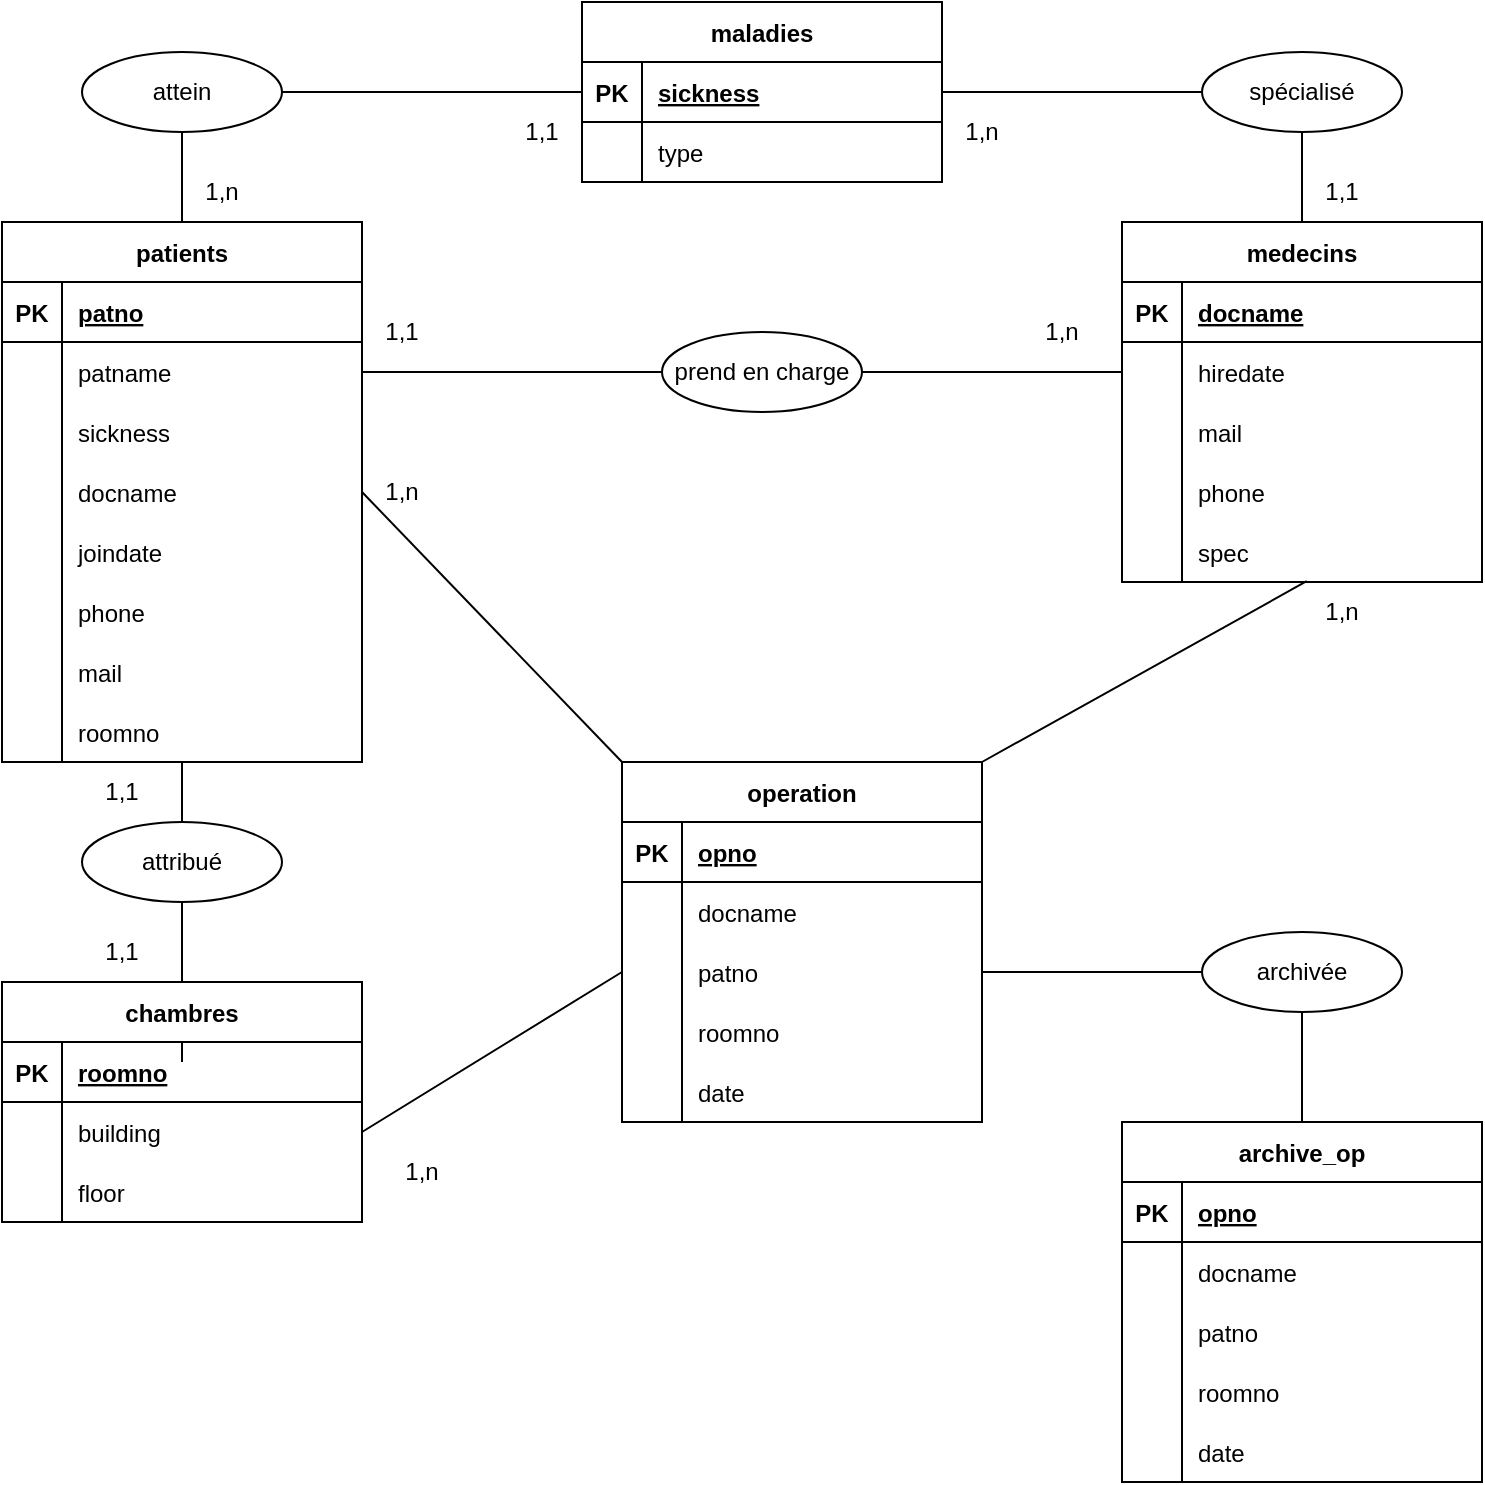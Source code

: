 <mxfile version="20.8.10" type="device"><diagram id="PmN64YG1tJfIlohOAJdu" name="Page-1"><mxGraphModel dx="1009" dy="550" grid="1" gridSize="10" guides="1" tooltips="1" connect="1" arrows="1" fold="1" page="1" pageScale="1" pageWidth="827" pageHeight="1169" math="0" shadow="0"><root><mxCell id="0"/><mxCell id="1" parent="0"/><mxCell id="tV5FvKMTlQb51KyUmhFr-53" value="prend en charge" style="ellipse;whiteSpace=wrap;html=1;align=center;" parent="1" vertex="1"><mxGeometry x="390" y="235" width="100" height="40" as="geometry"/></mxCell><mxCell id="tV5FvKMTlQb51KyUmhFr-54" value="spécialisé" style="ellipse;whiteSpace=wrap;html=1;align=center;" parent="1" vertex="1"><mxGeometry x="660" y="95" width="100" height="40" as="geometry"/></mxCell><mxCell id="tV5FvKMTlQb51KyUmhFr-55" value="attribué" style="ellipse;whiteSpace=wrap;html=1;align=center;" parent="1" vertex="1"><mxGeometry x="100" y="480" width="100" height="40" as="geometry"/></mxCell><mxCell id="tV5FvKMTlQb51KyUmhFr-56" value="attein" style="ellipse;whiteSpace=wrap;html=1;align=center;" parent="1" vertex="1"><mxGeometry x="100" y="95" width="100" height="40" as="geometry"/></mxCell><mxCell id="tV5FvKMTlQb51KyUmhFr-76" value="" style="endArrow=none;html=1;rounded=0;entryX=0;entryY=0.5;entryDx=0;entryDy=0;exitX=1;exitY=0.5;exitDx=0;exitDy=0;" parent="1" source="tV5FvKMTlQb51KyUmhFr-53" edge="1"><mxGeometry relative="1" as="geometry"><mxPoint x="410" y="340" as="sourcePoint"/><mxPoint x="620" y="255" as="targetPoint"/></mxGeometry></mxCell><mxCell id="tV5FvKMTlQb51KyUmhFr-77" value="" style="endArrow=none;html=1;rounded=0;entryX=0;entryY=0.5;entryDx=0;entryDy=0;exitX=1;exitY=0.5;exitDx=0;exitDy=0;" parent="1" target="tV5FvKMTlQb51KyUmhFr-53" edge="1"><mxGeometry relative="1" as="geometry"><mxPoint x="240" y="255" as="sourcePoint"/><mxPoint x="560" y="420" as="targetPoint"/></mxGeometry></mxCell><mxCell id="tV5FvKMTlQb51KyUmhFr-78" value="" style="endArrow=none;html=1;rounded=0;exitX=0.5;exitY=0;exitDx=0;exitDy=0;" parent="1" target="tV5FvKMTlQb51KyUmhFr-56" edge="1"><mxGeometry relative="1" as="geometry"><mxPoint x="150" y="180.0" as="sourcePoint"/><mxPoint x="430" y="400" as="targetPoint"/></mxGeometry></mxCell><mxCell id="tV5FvKMTlQb51KyUmhFr-79" value="" style="endArrow=none;html=1;rounded=0;exitX=1;exitY=0.5;exitDx=0;exitDy=0;entryX=0;entryY=0.5;entryDx=0;entryDy=0;" parent="1" source="tV5FvKMTlQb51KyUmhFr-56" edge="1"><mxGeometry relative="1" as="geometry"><mxPoint x="410" y="550" as="sourcePoint"/><mxPoint x="350" y="115" as="targetPoint"/></mxGeometry></mxCell><mxCell id="tV5FvKMTlQb51KyUmhFr-80" value="" style="endArrow=none;html=1;rounded=0;exitX=0.5;exitY=0;exitDx=0;exitDy=0;entryX=0.5;entryY=1;entryDx=0;entryDy=0;" parent="1" target="tV5FvKMTlQb51KyUmhFr-54" edge="1"><mxGeometry relative="1" as="geometry"><mxPoint x="710" y="180" as="sourcePoint"/><mxPoint x="790" y="140" as="targetPoint"/></mxGeometry></mxCell><mxCell id="tV5FvKMTlQb51KyUmhFr-81" value="" style="endArrow=none;html=1;rounded=0;exitX=0;exitY=0.5;exitDx=0;exitDy=0;entryX=1;entryY=0.5;entryDx=0;entryDy=0;" parent="1" source="tV5FvKMTlQb51KyUmhFr-54" edge="1"><mxGeometry relative="1" as="geometry"><mxPoint x="650" y="480" as="sourcePoint"/><mxPoint x="530" y="115" as="targetPoint"/></mxGeometry></mxCell><mxCell id="tV5FvKMTlQb51KyUmhFr-83" value="" style="endArrow=none;html=1;rounded=0;entryX=0.5;entryY=1;entryDx=0;entryDy=0;exitX=0.5;exitY=0;exitDx=0;exitDy=0;" parent="1" source="tV5FvKMTlQb51KyUmhFr-55" edge="1"><mxGeometry relative="1" as="geometry"><mxPoint x="165" y="540" as="sourcePoint"/><mxPoint x="150" y="450" as="targetPoint"/></mxGeometry></mxCell><mxCell id="tV5FvKMTlQb51KyUmhFr-84" value="" style="endArrow=none;html=1;rounded=0;exitX=0.5;exitY=1;exitDx=0;exitDy=0;entryX=0.5;entryY=0;entryDx=0;entryDy=0;" parent="1" source="tV5FvKMTlQb51KyUmhFr-55" edge="1"><mxGeometry relative="1" as="geometry"><mxPoint x="120" y="610" as="sourcePoint"/><mxPoint x="150" y="600" as="targetPoint"/></mxGeometry></mxCell><mxCell id="tV5FvKMTlQb51KyUmhFr-85" value="1,1" style="text;html=1;strokeColor=none;fillColor=none;align=center;verticalAlign=middle;whiteSpace=wrap;rounded=0;" parent="1" vertex="1"><mxGeometry x="230" y="220" width="60" height="30" as="geometry"/></mxCell><mxCell id="tV5FvKMTlQb51KyUmhFr-86" value="1,n" style="text;html=1;strokeColor=none;fillColor=none;align=center;verticalAlign=middle;whiteSpace=wrap;rounded=0;" parent="1" vertex="1"><mxGeometry x="560" y="220" width="60" height="30" as="geometry"/></mxCell><mxCell id="tV5FvKMTlQb51KyUmhFr-87" value="1,1" style="text;html=1;strokeColor=none;fillColor=none;align=center;verticalAlign=middle;whiteSpace=wrap;rounded=0;" parent="1" vertex="1"><mxGeometry x="300" y="120" width="60" height="30" as="geometry"/></mxCell><mxCell id="tV5FvKMTlQb51KyUmhFr-88" value="1,n" style="text;html=1;strokeColor=none;fillColor=none;align=center;verticalAlign=middle;whiteSpace=wrap;rounded=0;" parent="1" vertex="1"><mxGeometry x="140" y="150" width="60" height="30" as="geometry"/></mxCell><mxCell id="tV5FvKMTlQb51KyUmhFr-89" value="1,1" style="text;html=1;strokeColor=none;fillColor=none;align=center;verticalAlign=middle;whiteSpace=wrap;rounded=0;" parent="1" vertex="1"><mxGeometry x="700" y="150" width="60" height="30" as="geometry"/></mxCell><mxCell id="tV5FvKMTlQb51KyUmhFr-90" value="1,n" style="text;html=1;strokeColor=none;fillColor=none;align=center;verticalAlign=middle;whiteSpace=wrap;rounded=0;" parent="1" vertex="1"><mxGeometry x="520" y="120" width="60" height="30" as="geometry"/></mxCell><mxCell id="tV5FvKMTlQb51KyUmhFr-91" value="1,1" style="text;html=1;strokeColor=none;fillColor=none;align=center;verticalAlign=middle;whiteSpace=wrap;rounded=0;" parent="1" vertex="1"><mxGeometry x="90" y="530" width="60" height="30" as="geometry"/></mxCell><mxCell id="tV5FvKMTlQb51KyUmhFr-92" value="1,1" style="text;html=1;strokeColor=none;fillColor=none;align=center;verticalAlign=middle;whiteSpace=wrap;rounded=0;" parent="1" vertex="1"><mxGeometry x="90" y="450" width="60" height="30" as="geometry"/></mxCell><mxCell id="tHDCgkrc9o0Ii79RomKU-16" value="" style="endArrow=none;html=1;rounded=0;exitX=1;exitY=0.5;exitDx=0;exitDy=0;entryX=0;entryY=0.5;entryDx=0;entryDy=0;" parent="1" source="BcGnck0Ckq6FFcGaSq5B-56" target="BcGnck0Ckq6FFcGaSq5B-43" edge="1"><mxGeometry relative="1" as="geometry"><mxPoint x="240" y="565" as="sourcePoint"/><mxPoint x="390" y="521" as="targetPoint"/></mxGeometry></mxCell><mxCell id="tHDCgkrc9o0Ii79RomKU-17" value="" style="endArrow=none;html=1;rounded=0;exitX=1;exitY=0;exitDx=0;exitDy=0;entryX=0.513;entryY=0.987;entryDx=0;entryDy=0;entryPerimeter=0;" parent="1" source="BcGnck0Ckq6FFcGaSq5B-36" target="BcGnck0Ckq6FFcGaSq5B-33" edge="1"><mxGeometry relative="1" as="geometry"><mxPoint x="550" y="450" as="sourcePoint"/><mxPoint x="660" y="430" as="targetPoint"/></mxGeometry></mxCell><mxCell id="tHDCgkrc9o0Ii79RomKU-18" value="1,n" style="text;html=1;strokeColor=none;fillColor=none;align=center;verticalAlign=middle;whiteSpace=wrap;rounded=0;" parent="1" vertex="1"><mxGeometry x="230" y="300" width="60" height="30" as="geometry"/></mxCell><mxCell id="tHDCgkrc9o0Ii79RomKU-19" value="1,n" style="text;html=1;strokeColor=none;fillColor=none;align=center;verticalAlign=middle;whiteSpace=wrap;rounded=0;" parent="1" vertex="1"><mxGeometry x="240" y="640" width="60" height="30" as="geometry"/></mxCell><mxCell id="tHDCgkrc9o0Ii79RomKU-20" value="1,n" style="text;html=1;strokeColor=none;fillColor=none;align=center;verticalAlign=middle;whiteSpace=wrap;rounded=0;" parent="1" vertex="1"><mxGeometry x="700" y="360" width="60" height="30" as="geometry"/></mxCell><mxCell id="BcGnck0Ckq6FFcGaSq5B-7" value="maladies" style="shape=table;startSize=30;container=1;collapsible=1;childLayout=tableLayout;fixedRows=1;rowLines=0;fontStyle=1;align=center;resizeLast=1;" vertex="1" parent="1"><mxGeometry x="350" y="70" width="180" height="90" as="geometry"/></mxCell><mxCell id="BcGnck0Ckq6FFcGaSq5B-8" value="" style="shape=tableRow;horizontal=0;startSize=0;swimlaneHead=0;swimlaneBody=0;fillColor=none;collapsible=0;dropTarget=0;points=[[0,0.5],[1,0.5]];portConstraint=eastwest;top=0;left=0;right=0;bottom=1;" vertex="1" parent="BcGnck0Ckq6FFcGaSq5B-7"><mxGeometry y="30" width="180" height="30" as="geometry"/></mxCell><mxCell id="BcGnck0Ckq6FFcGaSq5B-9" value="PK" style="shape=partialRectangle;connectable=0;fillColor=none;top=0;left=0;bottom=0;right=0;fontStyle=1;overflow=hidden;" vertex="1" parent="BcGnck0Ckq6FFcGaSq5B-8"><mxGeometry width="30" height="30" as="geometry"><mxRectangle width="30" height="30" as="alternateBounds"/></mxGeometry></mxCell><mxCell id="BcGnck0Ckq6FFcGaSq5B-10" value="sickness" style="shape=partialRectangle;connectable=0;fillColor=none;top=0;left=0;bottom=0;right=0;align=left;spacingLeft=6;fontStyle=5;overflow=hidden;" vertex="1" parent="BcGnck0Ckq6FFcGaSq5B-8"><mxGeometry x="30" width="150" height="30" as="geometry"><mxRectangle width="150" height="30" as="alternateBounds"/></mxGeometry></mxCell><mxCell id="BcGnck0Ckq6FFcGaSq5B-11" value="" style="shape=tableRow;horizontal=0;startSize=0;swimlaneHead=0;swimlaneBody=0;fillColor=none;collapsible=0;dropTarget=0;points=[[0,0.5],[1,0.5]];portConstraint=eastwest;top=0;left=0;right=0;bottom=0;" vertex="1" parent="BcGnck0Ckq6FFcGaSq5B-7"><mxGeometry y="60" width="180" height="30" as="geometry"/></mxCell><mxCell id="BcGnck0Ckq6FFcGaSq5B-12" value="" style="shape=partialRectangle;connectable=0;fillColor=none;top=0;left=0;bottom=0;right=0;editable=1;overflow=hidden;" vertex="1" parent="BcGnck0Ckq6FFcGaSq5B-11"><mxGeometry width="30" height="30" as="geometry"><mxRectangle width="30" height="30" as="alternateBounds"/></mxGeometry></mxCell><mxCell id="BcGnck0Ckq6FFcGaSq5B-13" value="type" style="shape=partialRectangle;connectable=0;fillColor=none;top=0;left=0;bottom=0;right=0;align=left;spacingLeft=6;overflow=hidden;" vertex="1" parent="BcGnck0Ckq6FFcGaSq5B-11"><mxGeometry x="30" width="150" height="30" as="geometry"><mxRectangle width="150" height="30" as="alternateBounds"/></mxGeometry></mxCell><mxCell id="BcGnck0Ckq6FFcGaSq5B-20" value="medecins" style="shape=table;startSize=30;container=1;collapsible=1;childLayout=tableLayout;fixedRows=1;rowLines=0;fontStyle=1;align=center;resizeLast=1;" vertex="1" parent="1"><mxGeometry x="620" y="180" width="180" height="180" as="geometry"/></mxCell><mxCell id="BcGnck0Ckq6FFcGaSq5B-21" value="" style="shape=tableRow;horizontal=0;startSize=0;swimlaneHead=0;swimlaneBody=0;fillColor=none;collapsible=0;dropTarget=0;points=[[0,0.5],[1,0.5]];portConstraint=eastwest;top=0;left=0;right=0;bottom=1;" vertex="1" parent="BcGnck0Ckq6FFcGaSq5B-20"><mxGeometry y="30" width="180" height="30" as="geometry"/></mxCell><mxCell id="BcGnck0Ckq6FFcGaSq5B-22" value="PK" style="shape=partialRectangle;connectable=0;fillColor=none;top=0;left=0;bottom=0;right=0;fontStyle=1;overflow=hidden;" vertex="1" parent="BcGnck0Ckq6FFcGaSq5B-21"><mxGeometry width="30" height="30" as="geometry"><mxRectangle width="30" height="30" as="alternateBounds"/></mxGeometry></mxCell><mxCell id="BcGnck0Ckq6FFcGaSq5B-23" value="docname" style="shape=partialRectangle;connectable=0;fillColor=none;top=0;left=0;bottom=0;right=0;align=left;spacingLeft=6;fontStyle=5;overflow=hidden;" vertex="1" parent="BcGnck0Ckq6FFcGaSq5B-21"><mxGeometry x="30" width="150" height="30" as="geometry"><mxRectangle width="150" height="30" as="alternateBounds"/></mxGeometry></mxCell><mxCell id="BcGnck0Ckq6FFcGaSq5B-24" value="" style="shape=tableRow;horizontal=0;startSize=0;swimlaneHead=0;swimlaneBody=0;fillColor=none;collapsible=0;dropTarget=0;points=[[0,0.5],[1,0.5]];portConstraint=eastwest;top=0;left=0;right=0;bottom=0;" vertex="1" parent="BcGnck0Ckq6FFcGaSq5B-20"><mxGeometry y="60" width="180" height="30" as="geometry"/></mxCell><mxCell id="BcGnck0Ckq6FFcGaSq5B-25" value="" style="shape=partialRectangle;connectable=0;fillColor=none;top=0;left=0;bottom=0;right=0;editable=1;overflow=hidden;" vertex="1" parent="BcGnck0Ckq6FFcGaSq5B-24"><mxGeometry width="30" height="30" as="geometry"><mxRectangle width="30" height="30" as="alternateBounds"/></mxGeometry></mxCell><mxCell id="BcGnck0Ckq6FFcGaSq5B-26" value="hiredate" style="shape=partialRectangle;connectable=0;fillColor=none;top=0;left=0;bottom=0;right=0;align=left;spacingLeft=6;overflow=hidden;" vertex="1" parent="BcGnck0Ckq6FFcGaSq5B-24"><mxGeometry x="30" width="150" height="30" as="geometry"><mxRectangle width="150" height="30" as="alternateBounds"/></mxGeometry></mxCell><mxCell id="BcGnck0Ckq6FFcGaSq5B-27" value="" style="shape=tableRow;horizontal=0;startSize=0;swimlaneHead=0;swimlaneBody=0;fillColor=none;collapsible=0;dropTarget=0;points=[[0,0.5],[1,0.5]];portConstraint=eastwest;top=0;left=0;right=0;bottom=0;" vertex="1" parent="BcGnck0Ckq6FFcGaSq5B-20"><mxGeometry y="90" width="180" height="30" as="geometry"/></mxCell><mxCell id="BcGnck0Ckq6FFcGaSq5B-28" value="" style="shape=partialRectangle;connectable=0;fillColor=none;top=0;left=0;bottom=0;right=0;editable=1;overflow=hidden;" vertex="1" parent="BcGnck0Ckq6FFcGaSq5B-27"><mxGeometry width="30" height="30" as="geometry"><mxRectangle width="30" height="30" as="alternateBounds"/></mxGeometry></mxCell><mxCell id="BcGnck0Ckq6FFcGaSq5B-29" value="mail" style="shape=partialRectangle;connectable=0;fillColor=none;top=0;left=0;bottom=0;right=0;align=left;spacingLeft=6;overflow=hidden;" vertex="1" parent="BcGnck0Ckq6FFcGaSq5B-27"><mxGeometry x="30" width="150" height="30" as="geometry"><mxRectangle width="150" height="30" as="alternateBounds"/></mxGeometry></mxCell><mxCell id="BcGnck0Ckq6FFcGaSq5B-30" value="" style="shape=tableRow;horizontal=0;startSize=0;swimlaneHead=0;swimlaneBody=0;fillColor=none;collapsible=0;dropTarget=0;points=[[0,0.5],[1,0.5]];portConstraint=eastwest;top=0;left=0;right=0;bottom=0;" vertex="1" parent="BcGnck0Ckq6FFcGaSq5B-20"><mxGeometry y="120" width="180" height="30" as="geometry"/></mxCell><mxCell id="BcGnck0Ckq6FFcGaSq5B-31" value="" style="shape=partialRectangle;connectable=0;fillColor=none;top=0;left=0;bottom=0;right=0;editable=1;overflow=hidden;" vertex="1" parent="BcGnck0Ckq6FFcGaSq5B-30"><mxGeometry width="30" height="30" as="geometry"><mxRectangle width="30" height="30" as="alternateBounds"/></mxGeometry></mxCell><mxCell id="BcGnck0Ckq6FFcGaSq5B-32" value="phone" style="shape=partialRectangle;connectable=0;fillColor=none;top=0;left=0;bottom=0;right=0;align=left;spacingLeft=6;overflow=hidden;" vertex="1" parent="BcGnck0Ckq6FFcGaSq5B-30"><mxGeometry x="30" width="150" height="30" as="geometry"><mxRectangle width="150" height="30" as="alternateBounds"/></mxGeometry></mxCell><mxCell id="BcGnck0Ckq6FFcGaSq5B-33" style="shape=tableRow;horizontal=0;startSize=0;swimlaneHead=0;swimlaneBody=0;fillColor=none;collapsible=0;dropTarget=0;points=[[0,0.5],[1,0.5]];portConstraint=eastwest;top=0;left=0;right=0;bottom=0;" vertex="1" parent="BcGnck0Ckq6FFcGaSq5B-20"><mxGeometry y="150" width="180" height="30" as="geometry"/></mxCell><mxCell id="BcGnck0Ckq6FFcGaSq5B-34" style="shape=partialRectangle;connectable=0;fillColor=none;top=0;left=0;bottom=0;right=0;editable=1;overflow=hidden;" vertex="1" parent="BcGnck0Ckq6FFcGaSq5B-33"><mxGeometry width="30" height="30" as="geometry"><mxRectangle width="30" height="30" as="alternateBounds"/></mxGeometry></mxCell><mxCell id="BcGnck0Ckq6FFcGaSq5B-35" value="spec" style="shape=partialRectangle;connectable=0;fillColor=none;top=0;left=0;bottom=0;right=0;align=left;spacingLeft=6;overflow=hidden;" vertex="1" parent="BcGnck0Ckq6FFcGaSq5B-33"><mxGeometry x="30" width="150" height="30" as="geometry"><mxRectangle width="150" height="30" as="alternateBounds"/></mxGeometry></mxCell><mxCell id="BcGnck0Ckq6FFcGaSq5B-36" value="operation" style="shape=table;startSize=30;container=1;collapsible=1;childLayout=tableLayout;fixedRows=1;rowLines=0;fontStyle=1;align=center;resizeLast=1;" vertex="1" parent="1"><mxGeometry x="370" y="450" width="180" height="180" as="geometry"/></mxCell><mxCell id="BcGnck0Ckq6FFcGaSq5B-37" value="" style="shape=tableRow;horizontal=0;startSize=0;swimlaneHead=0;swimlaneBody=0;fillColor=none;collapsible=0;dropTarget=0;points=[[0,0.5],[1,0.5]];portConstraint=eastwest;top=0;left=0;right=0;bottom=1;" vertex="1" parent="BcGnck0Ckq6FFcGaSq5B-36"><mxGeometry y="30" width="180" height="30" as="geometry"/></mxCell><mxCell id="BcGnck0Ckq6FFcGaSq5B-38" value="PK" style="shape=partialRectangle;connectable=0;fillColor=none;top=0;left=0;bottom=0;right=0;fontStyle=1;overflow=hidden;" vertex="1" parent="BcGnck0Ckq6FFcGaSq5B-37"><mxGeometry width="30" height="30" as="geometry"><mxRectangle width="30" height="30" as="alternateBounds"/></mxGeometry></mxCell><mxCell id="BcGnck0Ckq6FFcGaSq5B-39" value="opno" style="shape=partialRectangle;connectable=0;fillColor=none;top=0;left=0;bottom=0;right=0;align=left;spacingLeft=6;fontStyle=5;overflow=hidden;" vertex="1" parent="BcGnck0Ckq6FFcGaSq5B-37"><mxGeometry x="30" width="150" height="30" as="geometry"><mxRectangle width="150" height="30" as="alternateBounds"/></mxGeometry></mxCell><mxCell id="BcGnck0Ckq6FFcGaSq5B-40" value="" style="shape=tableRow;horizontal=0;startSize=0;swimlaneHead=0;swimlaneBody=0;fillColor=none;collapsible=0;dropTarget=0;points=[[0,0.5],[1,0.5]];portConstraint=eastwest;top=0;left=0;right=0;bottom=0;" vertex="1" parent="BcGnck0Ckq6FFcGaSq5B-36"><mxGeometry y="60" width="180" height="30" as="geometry"/></mxCell><mxCell id="BcGnck0Ckq6FFcGaSq5B-41" value="" style="shape=partialRectangle;connectable=0;fillColor=none;top=0;left=0;bottom=0;right=0;editable=1;overflow=hidden;" vertex="1" parent="BcGnck0Ckq6FFcGaSq5B-40"><mxGeometry width="30" height="30" as="geometry"><mxRectangle width="30" height="30" as="alternateBounds"/></mxGeometry></mxCell><mxCell id="BcGnck0Ckq6FFcGaSq5B-42" value="docname" style="shape=partialRectangle;connectable=0;fillColor=none;top=0;left=0;bottom=0;right=0;align=left;spacingLeft=6;overflow=hidden;" vertex="1" parent="BcGnck0Ckq6FFcGaSq5B-40"><mxGeometry x="30" width="150" height="30" as="geometry"><mxRectangle width="150" height="30" as="alternateBounds"/></mxGeometry></mxCell><mxCell id="BcGnck0Ckq6FFcGaSq5B-43" value="" style="shape=tableRow;horizontal=0;startSize=0;swimlaneHead=0;swimlaneBody=0;fillColor=none;collapsible=0;dropTarget=0;points=[[0,0.5],[1,0.5]];portConstraint=eastwest;top=0;left=0;right=0;bottom=0;" vertex="1" parent="BcGnck0Ckq6FFcGaSq5B-36"><mxGeometry y="90" width="180" height="30" as="geometry"/></mxCell><mxCell id="BcGnck0Ckq6FFcGaSq5B-44" value="" style="shape=partialRectangle;connectable=0;fillColor=none;top=0;left=0;bottom=0;right=0;editable=1;overflow=hidden;" vertex="1" parent="BcGnck0Ckq6FFcGaSq5B-43"><mxGeometry width="30" height="30" as="geometry"><mxRectangle width="30" height="30" as="alternateBounds"/></mxGeometry></mxCell><mxCell id="BcGnck0Ckq6FFcGaSq5B-45" value="patno" style="shape=partialRectangle;connectable=0;fillColor=none;top=0;left=0;bottom=0;right=0;align=left;spacingLeft=6;overflow=hidden;" vertex="1" parent="BcGnck0Ckq6FFcGaSq5B-43"><mxGeometry x="30" width="150" height="30" as="geometry"><mxRectangle width="150" height="30" as="alternateBounds"/></mxGeometry></mxCell><mxCell id="BcGnck0Ckq6FFcGaSq5B-46" value="" style="shape=tableRow;horizontal=0;startSize=0;swimlaneHead=0;swimlaneBody=0;fillColor=none;collapsible=0;dropTarget=0;points=[[0,0.5],[1,0.5]];portConstraint=eastwest;top=0;left=0;right=0;bottom=0;" vertex="1" parent="BcGnck0Ckq6FFcGaSq5B-36"><mxGeometry y="120" width="180" height="30" as="geometry"/></mxCell><mxCell id="BcGnck0Ckq6FFcGaSq5B-47" value="" style="shape=partialRectangle;connectable=0;fillColor=none;top=0;left=0;bottom=0;right=0;editable=1;overflow=hidden;" vertex="1" parent="BcGnck0Ckq6FFcGaSq5B-46"><mxGeometry width="30" height="30" as="geometry"><mxRectangle width="30" height="30" as="alternateBounds"/></mxGeometry></mxCell><mxCell id="BcGnck0Ckq6FFcGaSq5B-48" value="roomno" style="shape=partialRectangle;connectable=0;fillColor=none;top=0;left=0;bottom=0;right=0;align=left;spacingLeft=6;overflow=hidden;" vertex="1" parent="BcGnck0Ckq6FFcGaSq5B-46"><mxGeometry x="30" width="150" height="30" as="geometry"><mxRectangle width="150" height="30" as="alternateBounds"/></mxGeometry></mxCell><mxCell id="BcGnck0Ckq6FFcGaSq5B-49" style="shape=tableRow;horizontal=0;startSize=0;swimlaneHead=0;swimlaneBody=0;fillColor=none;collapsible=0;dropTarget=0;points=[[0,0.5],[1,0.5]];portConstraint=eastwest;top=0;left=0;right=0;bottom=0;" vertex="1" parent="BcGnck0Ckq6FFcGaSq5B-36"><mxGeometry y="150" width="180" height="30" as="geometry"/></mxCell><mxCell id="BcGnck0Ckq6FFcGaSq5B-50" style="shape=partialRectangle;connectable=0;fillColor=none;top=0;left=0;bottom=0;right=0;editable=1;overflow=hidden;" vertex="1" parent="BcGnck0Ckq6FFcGaSq5B-49"><mxGeometry width="30" height="30" as="geometry"><mxRectangle width="30" height="30" as="alternateBounds"/></mxGeometry></mxCell><mxCell id="BcGnck0Ckq6FFcGaSq5B-51" value="date" style="shape=partialRectangle;connectable=0;fillColor=none;top=0;left=0;bottom=0;right=0;align=left;spacingLeft=6;overflow=hidden;" vertex="1" parent="BcGnck0Ckq6FFcGaSq5B-49"><mxGeometry x="30" width="150" height="30" as="geometry"><mxRectangle width="150" height="30" as="alternateBounds"/></mxGeometry></mxCell><mxCell id="BcGnck0Ckq6FFcGaSq5B-52" value="chambres" style="shape=table;startSize=30;container=1;collapsible=1;childLayout=tableLayout;fixedRows=1;rowLines=0;fontStyle=1;align=center;resizeLast=1;" vertex="1" parent="1"><mxGeometry x="60" y="560" width="180" height="120" as="geometry"/></mxCell><mxCell id="BcGnck0Ckq6FFcGaSq5B-53" value="" style="shape=tableRow;horizontal=0;startSize=0;swimlaneHead=0;swimlaneBody=0;fillColor=none;collapsible=0;dropTarget=0;points=[[0,0.5],[1,0.5]];portConstraint=eastwest;top=0;left=0;right=0;bottom=1;" vertex="1" parent="BcGnck0Ckq6FFcGaSq5B-52"><mxGeometry y="30" width="180" height="30" as="geometry"/></mxCell><mxCell id="BcGnck0Ckq6FFcGaSq5B-54" value="PK" style="shape=partialRectangle;connectable=0;fillColor=none;top=0;left=0;bottom=0;right=0;fontStyle=1;overflow=hidden;" vertex="1" parent="BcGnck0Ckq6FFcGaSq5B-53"><mxGeometry width="30" height="30" as="geometry"><mxRectangle width="30" height="30" as="alternateBounds"/></mxGeometry></mxCell><mxCell id="BcGnck0Ckq6FFcGaSq5B-55" value="roomno" style="shape=partialRectangle;connectable=0;fillColor=none;top=0;left=0;bottom=0;right=0;align=left;spacingLeft=6;fontStyle=5;overflow=hidden;" vertex="1" parent="BcGnck0Ckq6FFcGaSq5B-53"><mxGeometry x="30" width="150" height="30" as="geometry"><mxRectangle width="150" height="30" as="alternateBounds"/></mxGeometry></mxCell><mxCell id="BcGnck0Ckq6FFcGaSq5B-56" value="" style="shape=tableRow;horizontal=0;startSize=0;swimlaneHead=0;swimlaneBody=0;fillColor=none;collapsible=0;dropTarget=0;points=[[0,0.5],[1,0.5]];portConstraint=eastwest;top=0;left=0;right=0;bottom=0;" vertex="1" parent="BcGnck0Ckq6FFcGaSq5B-52"><mxGeometry y="60" width="180" height="30" as="geometry"/></mxCell><mxCell id="BcGnck0Ckq6FFcGaSq5B-57" value="" style="shape=partialRectangle;connectable=0;fillColor=none;top=0;left=0;bottom=0;right=0;editable=1;overflow=hidden;" vertex="1" parent="BcGnck0Ckq6FFcGaSq5B-56"><mxGeometry width="30" height="30" as="geometry"><mxRectangle width="30" height="30" as="alternateBounds"/></mxGeometry></mxCell><mxCell id="BcGnck0Ckq6FFcGaSq5B-58" value="building" style="shape=partialRectangle;connectable=0;fillColor=none;top=0;left=0;bottom=0;right=0;align=left;spacingLeft=6;overflow=hidden;" vertex="1" parent="BcGnck0Ckq6FFcGaSq5B-56"><mxGeometry x="30" width="150" height="30" as="geometry"><mxRectangle width="150" height="30" as="alternateBounds"/></mxGeometry></mxCell><mxCell id="BcGnck0Ckq6FFcGaSq5B-59" value="" style="shape=tableRow;horizontal=0;startSize=0;swimlaneHead=0;swimlaneBody=0;fillColor=none;collapsible=0;dropTarget=0;points=[[0,0.5],[1,0.5]];portConstraint=eastwest;top=0;left=0;right=0;bottom=0;" vertex="1" parent="BcGnck0Ckq6FFcGaSq5B-52"><mxGeometry y="90" width="180" height="30" as="geometry"/></mxCell><mxCell id="BcGnck0Ckq6FFcGaSq5B-60" value="" style="shape=partialRectangle;connectable=0;fillColor=none;top=0;left=0;bottom=0;right=0;editable=1;overflow=hidden;" vertex="1" parent="BcGnck0Ckq6FFcGaSq5B-59"><mxGeometry width="30" height="30" as="geometry"><mxRectangle width="30" height="30" as="alternateBounds"/></mxGeometry></mxCell><mxCell id="BcGnck0Ckq6FFcGaSq5B-61" value="floor" style="shape=partialRectangle;connectable=0;fillColor=none;top=0;left=0;bottom=0;right=0;align=left;spacingLeft=6;overflow=hidden;" vertex="1" parent="BcGnck0Ckq6FFcGaSq5B-59"><mxGeometry x="30" width="150" height="30" as="geometry"><mxRectangle width="150" height="30" as="alternateBounds"/></mxGeometry></mxCell><mxCell id="BcGnck0Ckq6FFcGaSq5B-66" value="patients" style="shape=table;startSize=30;container=1;collapsible=1;childLayout=tableLayout;fixedRows=1;rowLines=0;fontStyle=1;align=center;resizeLast=1;" vertex="1" parent="1"><mxGeometry x="60" y="180" width="180" height="270" as="geometry"/></mxCell><mxCell id="BcGnck0Ckq6FFcGaSq5B-67" value="" style="shape=tableRow;horizontal=0;startSize=0;swimlaneHead=0;swimlaneBody=0;fillColor=none;collapsible=0;dropTarget=0;points=[[0,0.5],[1,0.5]];portConstraint=eastwest;top=0;left=0;right=0;bottom=1;" vertex="1" parent="BcGnck0Ckq6FFcGaSq5B-66"><mxGeometry y="30" width="180" height="30" as="geometry"/></mxCell><mxCell id="BcGnck0Ckq6FFcGaSq5B-68" value="PK" style="shape=partialRectangle;connectable=0;fillColor=none;top=0;left=0;bottom=0;right=0;fontStyle=1;overflow=hidden;" vertex="1" parent="BcGnck0Ckq6FFcGaSq5B-67"><mxGeometry width="30" height="30" as="geometry"><mxRectangle width="30" height="30" as="alternateBounds"/></mxGeometry></mxCell><mxCell id="BcGnck0Ckq6FFcGaSq5B-69" value="patno" style="shape=partialRectangle;connectable=0;fillColor=none;top=0;left=0;bottom=0;right=0;align=left;spacingLeft=6;fontStyle=5;overflow=hidden;" vertex="1" parent="BcGnck0Ckq6FFcGaSq5B-67"><mxGeometry x="30" width="150" height="30" as="geometry"><mxRectangle width="150" height="30" as="alternateBounds"/></mxGeometry></mxCell><mxCell id="BcGnck0Ckq6FFcGaSq5B-70" value="" style="shape=tableRow;horizontal=0;startSize=0;swimlaneHead=0;swimlaneBody=0;fillColor=none;collapsible=0;dropTarget=0;points=[[0,0.5],[1,0.5]];portConstraint=eastwest;top=0;left=0;right=0;bottom=0;" vertex="1" parent="BcGnck0Ckq6FFcGaSq5B-66"><mxGeometry y="60" width="180" height="30" as="geometry"/></mxCell><mxCell id="BcGnck0Ckq6FFcGaSq5B-71" value="" style="shape=partialRectangle;connectable=0;fillColor=none;top=0;left=0;bottom=0;right=0;editable=1;overflow=hidden;" vertex="1" parent="BcGnck0Ckq6FFcGaSq5B-70"><mxGeometry width="30" height="30" as="geometry"><mxRectangle width="30" height="30" as="alternateBounds"/></mxGeometry></mxCell><mxCell id="BcGnck0Ckq6FFcGaSq5B-72" value="patname" style="shape=partialRectangle;connectable=0;fillColor=none;top=0;left=0;bottom=0;right=0;align=left;spacingLeft=6;overflow=hidden;" vertex="1" parent="BcGnck0Ckq6FFcGaSq5B-70"><mxGeometry x="30" width="150" height="30" as="geometry"><mxRectangle width="150" height="30" as="alternateBounds"/></mxGeometry></mxCell><mxCell id="BcGnck0Ckq6FFcGaSq5B-73" value="" style="shape=tableRow;horizontal=0;startSize=0;swimlaneHead=0;swimlaneBody=0;fillColor=none;collapsible=0;dropTarget=0;points=[[0,0.5],[1,0.5]];portConstraint=eastwest;top=0;left=0;right=0;bottom=0;" vertex="1" parent="BcGnck0Ckq6FFcGaSq5B-66"><mxGeometry y="90" width="180" height="30" as="geometry"/></mxCell><mxCell id="BcGnck0Ckq6FFcGaSq5B-74" value="" style="shape=partialRectangle;connectable=0;fillColor=none;top=0;left=0;bottom=0;right=0;editable=1;overflow=hidden;" vertex="1" parent="BcGnck0Ckq6FFcGaSq5B-73"><mxGeometry width="30" height="30" as="geometry"><mxRectangle width="30" height="30" as="alternateBounds"/></mxGeometry></mxCell><mxCell id="BcGnck0Ckq6FFcGaSq5B-75" value="sickness" style="shape=partialRectangle;connectable=0;fillColor=none;top=0;left=0;bottom=0;right=0;align=left;spacingLeft=6;overflow=hidden;" vertex="1" parent="BcGnck0Ckq6FFcGaSq5B-73"><mxGeometry x="30" width="150" height="30" as="geometry"><mxRectangle width="150" height="30" as="alternateBounds"/></mxGeometry></mxCell><mxCell id="BcGnck0Ckq6FFcGaSq5B-76" value="" style="shape=tableRow;horizontal=0;startSize=0;swimlaneHead=0;swimlaneBody=0;fillColor=none;collapsible=0;dropTarget=0;points=[[0,0.5],[1,0.5]];portConstraint=eastwest;top=0;left=0;right=0;bottom=0;" vertex="1" parent="BcGnck0Ckq6FFcGaSq5B-66"><mxGeometry y="120" width="180" height="30" as="geometry"/></mxCell><mxCell id="BcGnck0Ckq6FFcGaSq5B-77" value="" style="shape=partialRectangle;connectable=0;fillColor=none;top=0;left=0;bottom=0;right=0;editable=1;overflow=hidden;" vertex="1" parent="BcGnck0Ckq6FFcGaSq5B-76"><mxGeometry width="30" height="30" as="geometry"><mxRectangle width="30" height="30" as="alternateBounds"/></mxGeometry></mxCell><mxCell id="BcGnck0Ckq6FFcGaSq5B-78" value="docname" style="shape=partialRectangle;connectable=0;fillColor=none;top=0;left=0;bottom=0;right=0;align=left;spacingLeft=6;overflow=hidden;" vertex="1" parent="BcGnck0Ckq6FFcGaSq5B-76"><mxGeometry x="30" width="150" height="30" as="geometry"><mxRectangle width="150" height="30" as="alternateBounds"/></mxGeometry></mxCell><mxCell id="BcGnck0Ckq6FFcGaSq5B-79" style="shape=tableRow;horizontal=0;startSize=0;swimlaneHead=0;swimlaneBody=0;fillColor=none;collapsible=0;dropTarget=0;points=[[0,0.5],[1,0.5]];portConstraint=eastwest;top=0;left=0;right=0;bottom=0;" vertex="1" parent="BcGnck0Ckq6FFcGaSq5B-66"><mxGeometry y="150" width="180" height="30" as="geometry"/></mxCell><mxCell id="BcGnck0Ckq6FFcGaSq5B-80" style="shape=partialRectangle;connectable=0;fillColor=none;top=0;left=0;bottom=0;right=0;editable=1;overflow=hidden;" vertex="1" parent="BcGnck0Ckq6FFcGaSq5B-79"><mxGeometry width="30" height="30" as="geometry"><mxRectangle width="30" height="30" as="alternateBounds"/></mxGeometry></mxCell><mxCell id="BcGnck0Ckq6FFcGaSq5B-81" value="joindate" style="shape=partialRectangle;connectable=0;fillColor=none;top=0;left=0;bottom=0;right=0;align=left;spacingLeft=6;overflow=hidden;" vertex="1" parent="BcGnck0Ckq6FFcGaSq5B-79"><mxGeometry x="30" width="150" height="30" as="geometry"><mxRectangle width="150" height="30" as="alternateBounds"/></mxGeometry></mxCell><mxCell id="BcGnck0Ckq6FFcGaSq5B-82" style="shape=tableRow;horizontal=0;startSize=0;swimlaneHead=0;swimlaneBody=0;fillColor=none;collapsible=0;dropTarget=0;points=[[0,0.5],[1,0.5]];portConstraint=eastwest;top=0;left=0;right=0;bottom=0;" vertex="1" parent="BcGnck0Ckq6FFcGaSq5B-66"><mxGeometry y="180" width="180" height="30" as="geometry"/></mxCell><mxCell id="BcGnck0Ckq6FFcGaSq5B-83" style="shape=partialRectangle;connectable=0;fillColor=none;top=0;left=0;bottom=0;right=0;editable=1;overflow=hidden;" vertex="1" parent="BcGnck0Ckq6FFcGaSq5B-82"><mxGeometry width="30" height="30" as="geometry"><mxRectangle width="30" height="30" as="alternateBounds"/></mxGeometry></mxCell><mxCell id="BcGnck0Ckq6FFcGaSq5B-84" value="phone" style="shape=partialRectangle;connectable=0;fillColor=none;top=0;left=0;bottom=0;right=0;align=left;spacingLeft=6;overflow=hidden;" vertex="1" parent="BcGnck0Ckq6FFcGaSq5B-82"><mxGeometry x="30" width="150" height="30" as="geometry"><mxRectangle width="150" height="30" as="alternateBounds"/></mxGeometry></mxCell><mxCell id="BcGnck0Ckq6FFcGaSq5B-85" style="shape=tableRow;horizontal=0;startSize=0;swimlaneHead=0;swimlaneBody=0;fillColor=none;collapsible=0;dropTarget=0;points=[[0,0.5],[1,0.5]];portConstraint=eastwest;top=0;left=0;right=0;bottom=0;" vertex="1" parent="BcGnck0Ckq6FFcGaSq5B-66"><mxGeometry y="210" width="180" height="30" as="geometry"/></mxCell><mxCell id="BcGnck0Ckq6FFcGaSq5B-86" style="shape=partialRectangle;connectable=0;fillColor=none;top=0;left=0;bottom=0;right=0;editable=1;overflow=hidden;" vertex="1" parent="BcGnck0Ckq6FFcGaSq5B-85"><mxGeometry width="30" height="30" as="geometry"><mxRectangle width="30" height="30" as="alternateBounds"/></mxGeometry></mxCell><mxCell id="BcGnck0Ckq6FFcGaSq5B-87" value="mail" style="shape=partialRectangle;connectable=0;fillColor=none;top=0;left=0;bottom=0;right=0;align=left;spacingLeft=6;overflow=hidden;" vertex="1" parent="BcGnck0Ckq6FFcGaSq5B-85"><mxGeometry x="30" width="150" height="30" as="geometry"><mxRectangle width="150" height="30" as="alternateBounds"/></mxGeometry></mxCell><mxCell id="BcGnck0Ckq6FFcGaSq5B-88" style="shape=tableRow;horizontal=0;startSize=0;swimlaneHead=0;swimlaneBody=0;fillColor=none;collapsible=0;dropTarget=0;points=[[0,0.5],[1,0.5]];portConstraint=eastwest;top=0;left=0;right=0;bottom=0;" vertex="1" parent="BcGnck0Ckq6FFcGaSq5B-66"><mxGeometry y="240" width="180" height="30" as="geometry"/></mxCell><mxCell id="BcGnck0Ckq6FFcGaSq5B-89" style="shape=partialRectangle;connectable=0;fillColor=none;top=0;left=0;bottom=0;right=0;editable=1;overflow=hidden;" vertex="1" parent="BcGnck0Ckq6FFcGaSq5B-88"><mxGeometry width="30" height="30" as="geometry"><mxRectangle width="30" height="30" as="alternateBounds"/></mxGeometry></mxCell><mxCell id="BcGnck0Ckq6FFcGaSq5B-90" value="roomno" style="shape=partialRectangle;connectable=0;fillColor=none;top=0;left=0;bottom=0;right=0;align=left;spacingLeft=6;overflow=hidden;" vertex="1" parent="BcGnck0Ckq6FFcGaSq5B-88"><mxGeometry x="30" width="150" height="30" as="geometry"><mxRectangle width="150" height="30" as="alternateBounds"/></mxGeometry></mxCell><mxCell id="BcGnck0Ckq6FFcGaSq5B-95" value="" style="endArrow=none;html=1;rounded=0;exitX=1;exitY=0.5;exitDx=0;exitDy=0;entryX=0;entryY=0;entryDx=0;entryDy=0;" edge="1" parent="1" source="BcGnck0Ckq6FFcGaSq5B-76" target="BcGnck0Ckq6FFcGaSq5B-36"><mxGeometry relative="1" as="geometry"><mxPoint x="390" y="400" as="sourcePoint"/><mxPoint x="550" y="400" as="targetPoint"/></mxGeometry></mxCell><mxCell id="BcGnck0Ckq6FFcGaSq5B-96" value="archive_op" style="shape=table;startSize=30;container=1;collapsible=1;childLayout=tableLayout;fixedRows=1;rowLines=0;fontStyle=1;align=center;resizeLast=1;" vertex="1" parent="1"><mxGeometry x="620" y="630" width="180" height="180" as="geometry"/></mxCell><mxCell id="BcGnck0Ckq6FFcGaSq5B-97" value="" style="shape=tableRow;horizontal=0;startSize=0;swimlaneHead=0;swimlaneBody=0;fillColor=none;collapsible=0;dropTarget=0;points=[[0,0.5],[1,0.5]];portConstraint=eastwest;top=0;left=0;right=0;bottom=1;" vertex="1" parent="BcGnck0Ckq6FFcGaSq5B-96"><mxGeometry y="30" width="180" height="30" as="geometry"/></mxCell><mxCell id="BcGnck0Ckq6FFcGaSq5B-98" value="PK" style="shape=partialRectangle;connectable=0;fillColor=none;top=0;left=0;bottom=0;right=0;fontStyle=1;overflow=hidden;" vertex="1" parent="BcGnck0Ckq6FFcGaSq5B-97"><mxGeometry width="30" height="30" as="geometry"><mxRectangle width="30" height="30" as="alternateBounds"/></mxGeometry></mxCell><mxCell id="BcGnck0Ckq6FFcGaSq5B-99" value="opno" style="shape=partialRectangle;connectable=0;fillColor=none;top=0;left=0;bottom=0;right=0;align=left;spacingLeft=6;fontStyle=5;overflow=hidden;" vertex="1" parent="BcGnck0Ckq6FFcGaSq5B-97"><mxGeometry x="30" width="150" height="30" as="geometry"><mxRectangle width="150" height="30" as="alternateBounds"/></mxGeometry></mxCell><mxCell id="BcGnck0Ckq6FFcGaSq5B-100" value="" style="shape=tableRow;horizontal=0;startSize=0;swimlaneHead=0;swimlaneBody=0;fillColor=none;collapsible=0;dropTarget=0;points=[[0,0.5],[1,0.5]];portConstraint=eastwest;top=0;left=0;right=0;bottom=0;" vertex="1" parent="BcGnck0Ckq6FFcGaSq5B-96"><mxGeometry y="60" width="180" height="30" as="geometry"/></mxCell><mxCell id="BcGnck0Ckq6FFcGaSq5B-101" value="" style="shape=partialRectangle;connectable=0;fillColor=none;top=0;left=0;bottom=0;right=0;editable=1;overflow=hidden;" vertex="1" parent="BcGnck0Ckq6FFcGaSq5B-100"><mxGeometry width="30" height="30" as="geometry"><mxRectangle width="30" height="30" as="alternateBounds"/></mxGeometry></mxCell><mxCell id="BcGnck0Ckq6FFcGaSq5B-102" value="docname" style="shape=partialRectangle;connectable=0;fillColor=none;top=0;left=0;bottom=0;right=0;align=left;spacingLeft=6;overflow=hidden;" vertex="1" parent="BcGnck0Ckq6FFcGaSq5B-100"><mxGeometry x="30" width="150" height="30" as="geometry"><mxRectangle width="150" height="30" as="alternateBounds"/></mxGeometry></mxCell><mxCell id="BcGnck0Ckq6FFcGaSq5B-103" value="" style="shape=tableRow;horizontal=0;startSize=0;swimlaneHead=0;swimlaneBody=0;fillColor=none;collapsible=0;dropTarget=0;points=[[0,0.5],[1,0.5]];portConstraint=eastwest;top=0;left=0;right=0;bottom=0;" vertex="1" parent="BcGnck0Ckq6FFcGaSq5B-96"><mxGeometry y="90" width="180" height="30" as="geometry"/></mxCell><mxCell id="BcGnck0Ckq6FFcGaSq5B-104" value="" style="shape=partialRectangle;connectable=0;fillColor=none;top=0;left=0;bottom=0;right=0;editable=1;overflow=hidden;" vertex="1" parent="BcGnck0Ckq6FFcGaSq5B-103"><mxGeometry width="30" height="30" as="geometry"><mxRectangle width="30" height="30" as="alternateBounds"/></mxGeometry></mxCell><mxCell id="BcGnck0Ckq6FFcGaSq5B-105" value="patno" style="shape=partialRectangle;connectable=0;fillColor=none;top=0;left=0;bottom=0;right=0;align=left;spacingLeft=6;overflow=hidden;" vertex="1" parent="BcGnck0Ckq6FFcGaSq5B-103"><mxGeometry x="30" width="150" height="30" as="geometry"><mxRectangle width="150" height="30" as="alternateBounds"/></mxGeometry></mxCell><mxCell id="BcGnck0Ckq6FFcGaSq5B-106" value="" style="shape=tableRow;horizontal=0;startSize=0;swimlaneHead=0;swimlaneBody=0;fillColor=none;collapsible=0;dropTarget=0;points=[[0,0.5],[1,0.5]];portConstraint=eastwest;top=0;left=0;right=0;bottom=0;" vertex="1" parent="BcGnck0Ckq6FFcGaSq5B-96"><mxGeometry y="120" width="180" height="30" as="geometry"/></mxCell><mxCell id="BcGnck0Ckq6FFcGaSq5B-107" value="" style="shape=partialRectangle;connectable=0;fillColor=none;top=0;left=0;bottom=0;right=0;editable=1;overflow=hidden;" vertex="1" parent="BcGnck0Ckq6FFcGaSq5B-106"><mxGeometry width="30" height="30" as="geometry"><mxRectangle width="30" height="30" as="alternateBounds"/></mxGeometry></mxCell><mxCell id="BcGnck0Ckq6FFcGaSq5B-108" value="roomno" style="shape=partialRectangle;connectable=0;fillColor=none;top=0;left=0;bottom=0;right=0;align=left;spacingLeft=6;overflow=hidden;" vertex="1" parent="BcGnck0Ckq6FFcGaSq5B-106"><mxGeometry x="30" width="150" height="30" as="geometry"><mxRectangle width="150" height="30" as="alternateBounds"/></mxGeometry></mxCell><mxCell id="BcGnck0Ckq6FFcGaSq5B-109" style="shape=tableRow;horizontal=0;startSize=0;swimlaneHead=0;swimlaneBody=0;fillColor=none;collapsible=0;dropTarget=0;points=[[0,0.5],[1,0.5]];portConstraint=eastwest;top=0;left=0;right=0;bottom=0;" vertex="1" parent="BcGnck0Ckq6FFcGaSq5B-96"><mxGeometry y="150" width="180" height="30" as="geometry"/></mxCell><mxCell id="BcGnck0Ckq6FFcGaSq5B-110" style="shape=partialRectangle;connectable=0;fillColor=none;top=0;left=0;bottom=0;right=0;editable=1;overflow=hidden;" vertex="1" parent="BcGnck0Ckq6FFcGaSq5B-109"><mxGeometry width="30" height="30" as="geometry"><mxRectangle width="30" height="30" as="alternateBounds"/></mxGeometry></mxCell><mxCell id="BcGnck0Ckq6FFcGaSq5B-111" value="date" style="shape=partialRectangle;connectable=0;fillColor=none;top=0;left=0;bottom=0;right=0;align=left;spacingLeft=6;overflow=hidden;" vertex="1" parent="BcGnck0Ckq6FFcGaSq5B-109"><mxGeometry x="30" width="150" height="30" as="geometry"><mxRectangle width="150" height="30" as="alternateBounds"/></mxGeometry></mxCell><mxCell id="BcGnck0Ckq6FFcGaSq5B-112" value="archivée" style="ellipse;whiteSpace=wrap;html=1;align=center;" vertex="1" parent="1"><mxGeometry x="660" y="535" width="100" height="40" as="geometry"/></mxCell><mxCell id="BcGnck0Ckq6FFcGaSq5B-113" value="" style="endArrow=none;html=1;rounded=0;exitX=1;exitY=0.5;exitDx=0;exitDy=0;entryX=0;entryY=0.5;entryDx=0;entryDy=0;" edge="1" parent="1" source="BcGnck0Ckq6FFcGaSq5B-43" target="BcGnck0Ckq6FFcGaSq5B-112"><mxGeometry relative="1" as="geometry"><mxPoint x="630" y="560" as="sourcePoint"/><mxPoint x="790" y="560" as="targetPoint"/></mxGeometry></mxCell><mxCell id="BcGnck0Ckq6FFcGaSq5B-114" value="" style="endArrow=none;html=1;rounded=0;exitX=0.5;exitY=1;exitDx=0;exitDy=0;entryX=0.5;entryY=0;entryDx=0;entryDy=0;" edge="1" parent="1" source="BcGnck0Ckq6FFcGaSq5B-112" target="BcGnck0Ckq6FFcGaSq5B-96"><mxGeometry relative="1" as="geometry"><mxPoint x="420" y="710" as="sourcePoint"/><mxPoint x="580" y="710" as="targetPoint"/></mxGeometry></mxCell></root></mxGraphModel></diagram></mxfile>